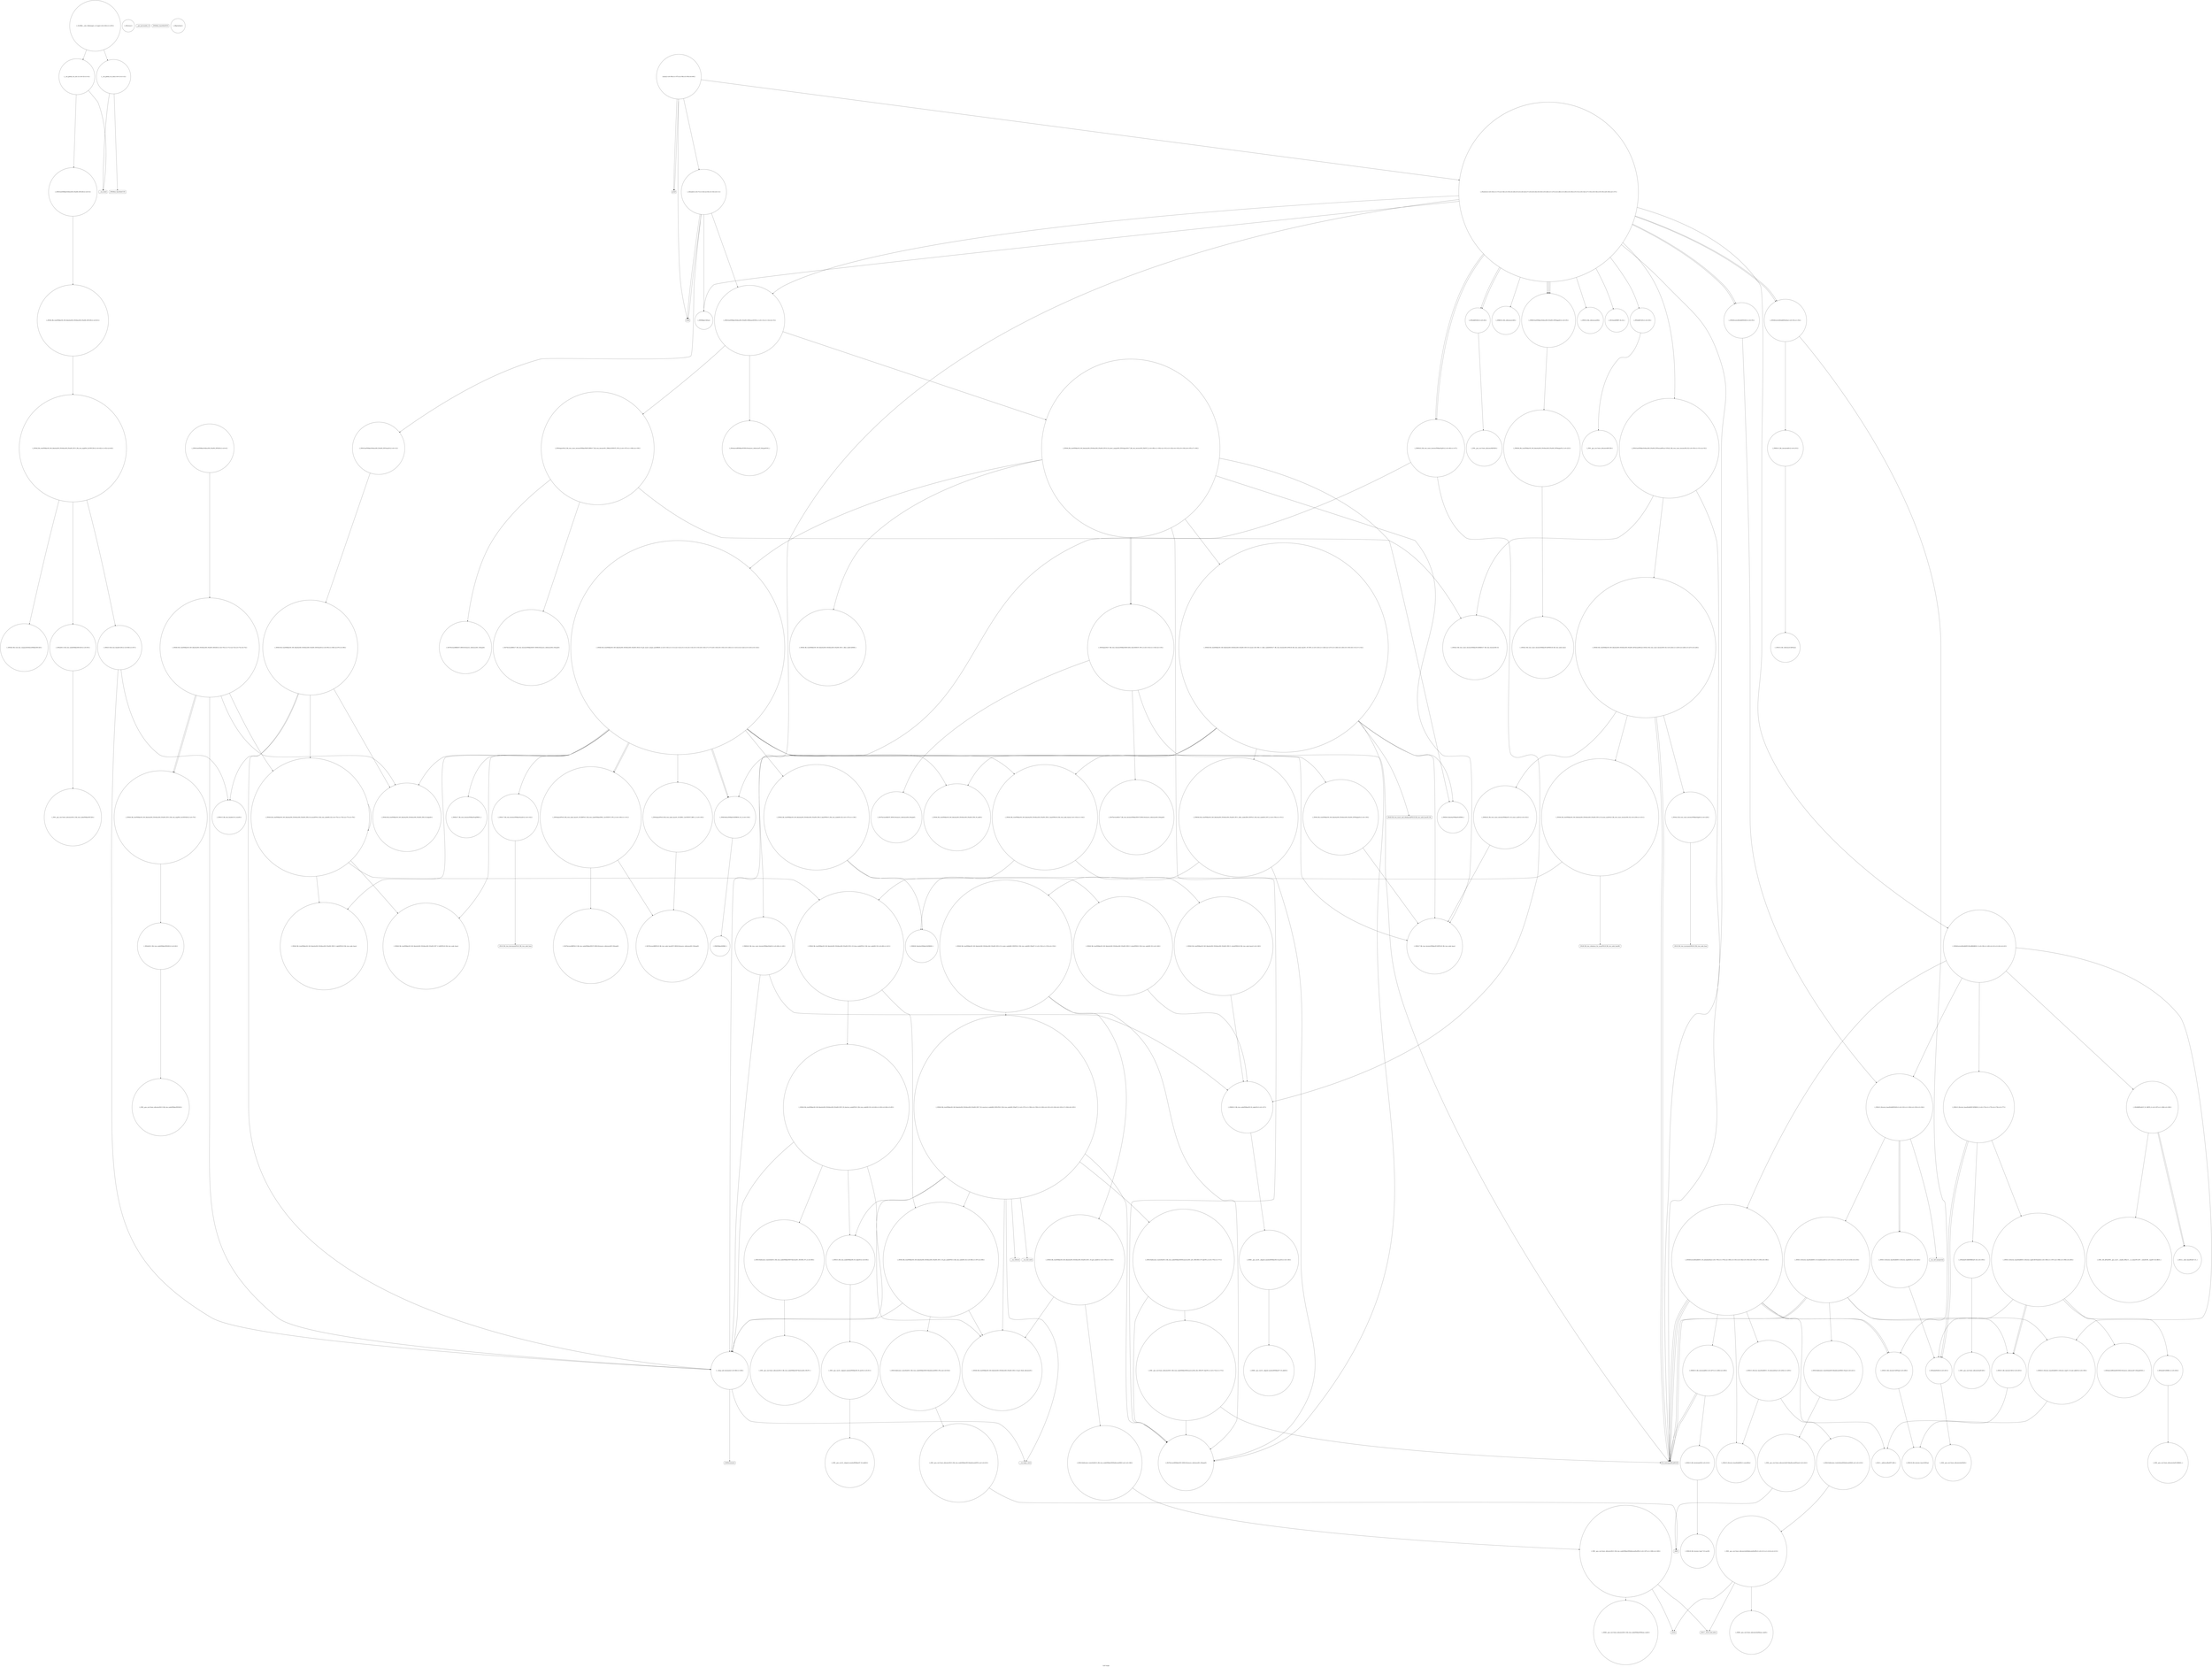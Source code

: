 digraph "Call Graph" {
	label="Call Graph";

	Node0x562db2951a70 [shape=record,shape=circle,label="{__cxx_global_var_init|{<s0>1|<s1>2}}"];
	Node0x562db2951a70:s0 -> Node0x562db2951af0[color=black];
	Node0x562db2951a70:s1 -> Node0x562db2c1e310[color=black];
	Node0x562db2c21eb0 [shape=record,shape=circle,label="{_ZNSt8_Rb_treeI5HikerS0_St9_IdentityIS0_ESt4lessIS0_ESaIS0_EE8_S_valueEPKSt18_Rb_tree_node_base|{<s0>149}}"];
	Node0x562db2c21eb0:s0 -> Node0x562db2c21bb0[color=black];
	Node0x562db2c1e510 [shape=record,shape=circle,label="{_Z4readv|{<s0>7|<s1>8|<s2>9|<s3>10|<s4>11}}"];
	Node0x562db2c1e510:s0 -> Node0x562db2c1e590[color=black];
	Node0x562db2c1e510:s1 -> Node0x562db2c1e610[color=black];
	Node0x562db2c1e510:s2 -> Node0x562db2c1e610[color=black];
	Node0x562db2c1e510:s3 -> Node0x562db2c1e710[color=black];
	Node0x562db2c1e510:s4 -> Node0x562db2c1e690[color=black];
	Node0x562db2c1fa10 [shape=record,shape=circle,label="{_ZN9__gnu_cxx13new_allocatorISt13_Rb_tree_nodeI5HikerEE8allocateEmPKv|{<s0>167|<s1>168|<s2>169}}"];
	Node0x562db2c1fa10:s0 -> Node0x562db2c1fa90[color=black];
	Node0x562db2c1fa10:s1 -> Node0x562db2c1fb10[color=black];
	Node0x562db2c1fa10:s2 -> Node0x562db2c1fb90[color=black];
	Node0x562db2c1e890 [shape=record,shape=circle,label="{_ZNSt6vectorIbSaIbEEC2EmRKbRKS0_|{<s0>39|<s1>40|<s2>41|<s3>42|<s4>43}}"];
	Node0x562db2c1e890:s0 -> Node0x562db2c20190[color=black];
	Node0x562db2c1e890:s1 -> Node0x562db2c20210[color=black];
	Node0x562db2c1e890:s2 -> Node0x562db2c20310[color=black];
	Node0x562db2c1e890:s3 -> Node0x562db2c20290[color=black];
	Node0x562db2c1e890:s4 -> Node0x562db2c20390[color=black];
	Node0x562db2c1fd90 [shape=record,shape=circle,label="{_ZN9__gnu_cxx13new_allocatorISt13_Rb_tree_nodeI5HikerEE9constructIS2_JS2_EEEvPT_DpOT0_|{<s0>172|<s1>173}}"];
	Node0x562db2c1fd90:s0 -> Node0x562db2c21430[color=black];
	Node0x562db2c1fd90:s1 -> Node0x562db2c1eb90[color=black];
	Node0x562db2c1ec10 [shape=record,shape=circle,label="{_ZNSt3setI5HikerSt4lessIS0_ESaIS0_EE5eraseB5cxx11ESt23_Rb_tree_const_iteratorIS0_E|{<s0>50|<s1>51|<s2>52}}"];
	Node0x562db2c1ec10:s0 -> Node0x562db2c1eb90[color=black];
	Node0x562db2c1ec10:s1 -> Node0x562db2c24ad0[color=black];
	Node0x562db2c1ec10:s2 -> Node0x562db2c1ff90[color=black];
	Node0x562db2c20110 [shape=record,shape=circle,label="{_ZN9__gnu_cxx13new_allocatorIbED2Ev}"];
	Node0x562db2c1ef90 [shape=record,shape=circle,label="{_Z6stressv}"];
	Node0x562db2c20490 [shape=record,shape=circle,label="{_ZNSt13_Bvector_baseISaIbEE13_Bvector_implC2EOSaImE|{<s0>196|<s1>197|<s2>198|<s3>199|<s4>200}}"];
	Node0x562db2c20490:s0 -> Node0x562db2c20610[color=black];
	Node0x562db2c20490:s1 -> Node0x562db2c20690[color=black];
	Node0x562db2c20490:s2 -> Node0x562db2c20710[color=black];
	Node0x562db2c20490:s3 -> Node0x562db2c20710[color=black];
	Node0x562db2c20490:s4 -> Node0x562db2c20510[color=black];
	Node0x562db2c1f310 [shape=record,shape=circle,label="{_ZNSt15_Rb_tree_headerC2Ev|{<s0>66|<s1>67}}"];
	Node0x562db2c1f310:s0 -> Node0x562db2c1f410[color=black];
	Node0x562db2c1f310:s1 -> Node0x562db2c1f490[color=black];
	Node0x562db2c20810 [shape=record,shape=circle,label="{_ZNSt18_Bit_iterator_baseC2EPmj}"];
	Node0x562db2c1f690 [shape=record,shape=circle,label="{_ZNSt8_Rb_treeI5HikerS0_St9_IdentityIS0_ESt4lessIS0_ESaIS0_EE8_M_eraseEPSt13_Rb_tree_nodeIS0_E|{<s0>75|<s1>76|<s2>77|<s3>78}}"];
	Node0x562db2c1f690:s0 -> Node0x562db2c1f810[color=black];
	Node0x562db2c1f690:s1 -> Node0x562db2c1f690[color=black];
	Node0x562db2c1f690:s2 -> Node0x562db2c1f890[color=black];
	Node0x562db2c1f690:s3 -> Node0x562db2c1f910[color=black];
	Node0x562db2c243d0 [shape=record,shape=circle,label="{_ZNSt16allocator_traitsISaImEE8allocateERS0_m|{<s0>210}}"];
	Node0x562db2c243d0:s0 -> Node0x562db2c24450[color=black];
	Node0x562db2c20a30 [shape=record,shape=circle,label="{_ZNSt8_Rb_treeI5HikerS0_St9_IdentityIS0_ESt4lessIS0_ESaIS0_EE11_M_put_nodeEPSt13_Rb_tree_nodeIS0_E|{<s0>86|<s1>87|<s2>88}}"];
	Node0x562db2c20a30:s0 -> Node0x562db2c20b30[color=black];
	Node0x562db2c20a30:s1 -> Node0x562db2c20db0[color=black];
	Node0x562db2c20a30:s2 -> Node0x562db2c1f490[color=black];
	Node0x562db2c24750 [shape=record,shape=circle,label="{_ZNSt13_Bvector_baseISaIbEE13_M_deallocateEv|{<s0>215|<s1>216|<s2>217|<s3>218|<s4>219}}"];
	Node0x562db2c24750:s0 -> Node0x562db2c20310[color=black];
	Node0x562db2c24750:s1 -> Node0x562db2c248d0[color=black];
	Node0x562db2c24750:s2 -> Node0x562db2c20710[color=black];
	Node0x562db2c24750:s3 -> Node0x562db2c1eb90[color=black];
	Node0x562db2c24750:s4 -> Node0x562db2c1eb90[color=black];
	Node0x562db2c20db0 [shape=record,shape=circle,label="{_ZNSt16allocator_traitsISaISt13_Rb_tree_nodeI5HikerEEE10deallocateERS3_PS2_m|{<s0>92}}"];
	Node0x562db2c20db0:s0 -> Node0x562db2c20e30[color=black];
	Node0x562db2c24ad0 [shape=record,shape=circle,label="{_ZNSt8_Rb_treeI5HikerS0_St9_IdentityIS0_ESt4lessIS0_ESaIS0_EE5eraseB5cxx11ESt23_Rb_tree_const_iteratorIS0_E|{<s0>224|<s1>225|<s2>226|<s3>227|<s4>228}}"];
	Node0x562db2c24ad0:s0 -> Node0x562db2c1eb90[color=black];
	Node0x562db2c24ad0:s1 -> Node0x562db2c24b50[color=black];
	Node0x562db2c24ad0:s2 -> Node0x562db2c1eb90[color=black];
	Node0x562db2c24ad0:s3 -> Node0x562db2c24bd0[color=black];
	Node0x562db2c24ad0:s4 -> Node0x562db2c24c50[color=black];
	Node0x562db2c21130 [shape=record,shape=circle,label="{_ZSt4moveIR5HikerEONSt16remove_referenceIT_E4typeEOS3_}"];
	Node0x562db2c24e50 [shape=record,shape=circle,label="{_ZNSt14_Bit_referenceC2EPmm}"];
	Node0x562db2c214b0 [shape=record,shape=circle,label="{_ZNSt4pairISt17_Rb_tree_iteratorI5HikerEbEC2IS2_bLb1EEEOT_OT0_|{<s0>133|<s1>134|<s2>135}}"];
	Node0x562db2c214b0:s0 -> Node0x562db2c1fe10[color=black];
	Node0x562db2c214b0:s1 -> Node0x562db2c1eb90[color=black];
	Node0x562db2c214b0:s2 -> Node0x562db2c1fe90[color=black];
	Node0x562db2c21830 [shape=record,shape=circle,label="{_ZNSt4pairIPSt18_Rb_tree_node_baseS1_EC2IRPSt13_Rb_tree_nodeI5HikerERS1_Lb1EEEOT_OT0_|{<s0>140|<s1>141}}"];
	Node0x562db2c21830:s0 -> Node0x562db2c21d30[color=black];
	Node0x562db2c21830:s1 -> Node0x562db2c21db0[color=black];
	Node0x562db2c21bb0 [shape=record,shape=circle,label="{_ZNKSt13_Rb_tree_nodeI5HikerE9_M_valptrEv|{<s0>147}}"];
	Node0x562db2c21bb0:s0 -> Node0x562db2c21c30[color=black];
	Node0x562db2951af0 [shape=record,shape=Mrecord,label="{_ZNSt8ios_base4InitC1Ev}"];
	Node0x562db2c21f30 [shape=record,shape=circle,label="{_ZNKSt8_Rb_treeI5HikerS0_St9_IdentityIS0_ESt4lessIS0_ESaIS0_EE11_Alloc_nodeclIS0_EEPSt13_Rb_tree_nodeIS0_EOT_|{<s0>150|<s1>151}}"];
	Node0x562db2c21f30:s0 -> Node0x562db2c21430[color=black];
	Node0x562db2c21f30:s1 -> Node0x562db2c22030[color=black];
	Node0x562db2c1e590 [shape=record,shape=circle,label="{_ZNSt3setI5HikerSt4lessIS0_ESaIS0_EE5clearEv|{<s0>12}}"];
	Node0x562db2c1e590:s0 -> Node0x562db2c21030[color=black];
	Node0x562db2c1fa90 [shape=record,shape=circle,label="{_ZNK9__gnu_cxx13new_allocatorISt13_Rb_tree_nodeI5HikerEE8max_sizeEv}"];
	Node0x562db2c1e910 [shape=record,shape=Mrecord,label="{__gxx_personality_v0}"];
	Node0x562db2c1fe10 [shape=record,shape=circle,label="{_ZSt7forwardISt17_Rb_tree_iteratorI5HikerEEOT_RNSt16remove_referenceIS3_E4typeE}"];
	Node0x562db2c1ec90 [shape=record,shape=circle,label="{_ZNSt6vectorIbSaIbEEixEm|{<s0>53|<s1>54}}"];
	Node0x562db2c1ec90:s0 -> Node0x562db2c242d0[color=black];
	Node0x562db2c1ec90:s1 -> Node0x562db2c24dd0[color=black];
	Node0x562db2c20190 [shape=record,shape=circle,label="{_ZNSt13_Bvector_baseISaIbEEC2ERKS0_|{<s0>174|<s1>175|<s2>176|<s3>177}}"];
	Node0x562db2c20190:s0 -> Node0x562db2c20410[color=black];
	Node0x562db2c20190:s1 -> Node0x562db2c20490[color=black];
	Node0x562db2c20190:s2 -> Node0x562db2c20510[color=black];
	Node0x562db2c20190:s3 -> Node0x562db2c20510[color=black];
	Node0x562db2c1f010 [shape=record,shape=circle,label="{main|{<s0>56|<s1>57|<s2>58|<s3>59|<s4>60}}"];
	Node0x562db2c1f010:s0 -> Node0x562db2c1e610[color=black];
	Node0x562db2c1f010:s1 -> Node0x562db2c1f090[color=black];
	Node0x562db2c1f010:s2 -> Node0x562db2c1e510[color=black];
	Node0x562db2c1f010:s3 -> Node0x562db2c1e790[color=black];
	Node0x562db2c1f010:s4 -> Node0x562db2c1f090[color=black];
	Node0x562db2c20510 [shape=record,shape=circle,label="{_ZNSaImED2Ev|{<s0>201}}"];
	Node0x562db2c20510:s0 -> Node0x562db2c20890[color=black];
	Node0x562db2c1f390 [shape=record,shape=circle,label="{_ZN9__gnu_cxx13new_allocatorISt13_Rb_tree_nodeI5HikerEEC2Ev}"];
	Node0x562db2c20890 [shape=record,shape=circle,label="{_ZN9__gnu_cxx13new_allocatorImED2Ev}"];
	Node0x562db2c1f710 [shape=record,shape=circle,label="{_ZNSt8_Rb_treeI5HikerS0_St9_IdentityIS0_ESt4lessIS0_ESaIS0_EE8_M_beginEv}"];
	Node0x562db2c24450 [shape=record,shape=circle,label="{_ZN9__gnu_cxx13new_allocatorImE8allocateEmPKv|{<s0>211|<s1>212|<s2>213}}"];
	Node0x562db2c24450:s0 -> Node0x562db2c244d0[color=black];
	Node0x562db2c24450:s1 -> Node0x562db2c1fb10[color=black];
	Node0x562db2c24450:s2 -> Node0x562db2c1fb90[color=black];
	Node0x562db2c20ab0 [shape=record,shape=circle,label="{_ZNSt16allocator_traitsISaISt13_Rb_tree_nodeI5HikerEEE7destroyIS1_EEvRS3_PT_|{<s0>89}}"];
	Node0x562db2c20ab0:s0 -> Node0x562db2c20c30[color=black];
	Node0x562db2c247d0 [shape=record,shape=circle,label="{_ZNSt13_Bvector_baseISaIbEE13_Bvector_implD2Ev|{<s0>220}}"];
	Node0x562db2c247d0:s0 -> Node0x562db2c20510[color=black];
	Node0x562db2c20e30 [shape=record,shape=circle,label="{_ZN9__gnu_cxx13new_allocatorISt13_Rb_tree_nodeI5HikerEE10deallocateEPS3_m|{<s0>93}}"];
	Node0x562db2c20e30:s0 -> Node0x562db2c20eb0[color=black];
	Node0x562db2c24b50 [shape=record,shape=circle,label="{_ZNSt23_Rb_tree_const_iteratorI5HikerEppEv|{<s0>229}}"];
	Node0x562db2c24b50:s0 -> Node0x562db2c24cd0[color=black];
	Node0x562db2c211b0 [shape=record,shape=circle,label="{_ZNSt4pairISt23_Rb_tree_const_iteratorI5HikerEbEC2IRSt17_Rb_tree_iteratorIS1_ERbLb1EEEOT_OT0_|{<s0>107|<s1>108|<s2>109}}"];
	Node0x562db2c211b0:s0 -> Node0x562db2c1ff10[color=black];
	Node0x562db2c211b0:s1 -> Node0x562db2c1ff90[color=black];
	Node0x562db2c211b0:s2 -> Node0x562db2c20010[color=black];
	Node0x562db2c24ed0 [shape=record,shape=circle,label="{_GLOBAL__sub_I_Belonogov_2_0.cpp|{<s0>234|<s1>235}}"];
	Node0x562db2c24ed0:s0 -> Node0x562db2951a70[color=black];
	Node0x562db2c24ed0:s1 -> Node0x562db2c1e390[color=black];
	Node0x562db2c21530 [shape=record,shape=circle,label="{_ZNSt17_Rb_tree_iteratorI5HikerEC2EPSt18_Rb_tree_node_base}"];
	Node0x562db2c218b0 [shape=record,shape=circle,label="{_ZNSt17_Rb_tree_iteratorI5HikerEmmEv|{<s0>142}}"];
	Node0x562db2c218b0:s0 -> Node0x562db2c21e30[color=black];
	Node0x562db2c21c30 [shape=record,shape=circle,label="{_ZNK9__gnu_cxx16__aligned_membufI5HikerE6_M_ptrEv|{<s0>148}}"];
	Node0x562db2c21c30:s0 -> Node0x562db2c21cb0[color=black];
	Node0x562db2c1e290 [shape=record,shape=Mrecord,label="{_ZNSt8ios_base4InitD1Ev}"];
	Node0x562db2c21fb0 [shape=record,shape=Mrecord,label="{_ZSt29_Rb_tree_insert_and_rebalancebPSt18_Rb_tree_node_baseS0_RS_}"];
	Node0x562db2c1e610 [shape=record,shape=Mrecord,label="{scanf}"];
	Node0x562db2c1fb10 [shape=record,shape=Mrecord,label="{_ZSt17__throw_bad_allocv}"];
	Node0x562db2c1e990 [shape=record,shape=circle,label="{_ZNSaIbED2Ev|{<s0>44}}"];
	Node0x562db2c1e990:s0 -> Node0x562db2c20110[color=black];
	Node0x562db2c1fe90 [shape=record,shape=circle,label="{_ZSt7forwardIbEOT_RNSt16remove_referenceIS0_E4typeE}"];
	Node0x562db2c1ed10 [shape=record,shape=circle,label="{_ZNKSt14_Bit_referencecvbEv}"];
	Node0x562db2c20210 [shape=record,shape=circle,label="{_ZNSt6vectorIbSaIbEE13_M_initializeEm|{<s0>178|<s1>179|<s2>180|<s3>181|<s4>182|<s5>183|<s6>184|<s7>185|<s8>186}}"];
	Node0x562db2c20210:s0 -> Node0x562db2c20910[color=black];
	Node0x562db2c20210:s1 -> Node0x562db2c241d0[color=black];
	Node0x562db2c20210:s2 -> Node0x562db2c24250[color=black];
	Node0x562db2c20210:s3 -> Node0x562db2c242d0[color=black];
	Node0x562db2c20210:s4 -> Node0x562db2c1eb90[color=black];
	Node0x562db2c20210:s5 -> Node0x562db2c242d0[color=black];
	Node0x562db2c20210:s6 -> Node0x562db2c1eb90[color=black];
	Node0x562db2c20210:s7 -> Node0x562db2c24350[color=black];
	Node0x562db2c20210:s8 -> Node0x562db2c1eb90[color=black];
	Node0x562db2c1f090 [shape=record,shape=Mrecord,label="{printf}"];
	Node0x562db2c20590 [shape=record,shape=circle,label="{_ZN9__gnu_cxx13new_allocatorImEC2Ev}"];
	Node0x562db2c1f410 [shape=record,shape=circle,label="{_ZNSt15_Rb_tree_header8_M_resetEv}"];
	Node0x562db2c20910 [shape=record,shape=circle,label="{_ZNSt13_Bvector_baseISaIbEE11_M_allocateEm|{<s0>204|<s1>205}}"];
	Node0x562db2c20910:s0 -> Node0x562db2c241d0[color=black];
	Node0x562db2c20910:s1 -> Node0x562db2c243d0[color=black];
	Node0x562db2c1f790 [shape=record,shape=circle,label="{_ZNSt8_Rb_treeI5HikerS0_St9_IdentityIS0_ESt4lessIS0_ESaIS0_EE13_Rb_tree_implIS4_Lb1EED2Ev|{<s0>79}}"];
	Node0x562db2c1f790:s0 -> Node0x562db2c20f30[color=black];
	Node0x562db2c244d0 [shape=record,shape=circle,label="{_ZNK9__gnu_cxx13new_allocatorImE8max_sizeEv}"];
	Node0x562db2c20b30 [shape=record,shape=circle,label="{_ZNSt8_Rb_treeI5HikerS0_St9_IdentityIS0_ESt4lessIS0_ESaIS0_EE21_M_get_Node_allocatorEv}"];
	Node0x562db2c24850 [shape=record,shape=Mrecord,label="{__cxa_call_unexpected}"];
	Node0x562db2c20eb0 [shape=record,shape=Mrecord,label="{_ZdlPv}"];
	Node0x562db2c24bd0 [shape=record,shape=circle,label="{_ZNSt8_Rb_treeI5HikerS0_St9_IdentityIS0_ESt4lessIS0_ESaIS0_EE12_M_erase_auxESt23_Rb_tree_const_iteratorIS0_E|{<s0>230|<s1>231}}"];
	Node0x562db2c24bd0:s0 -> Node0x562db2c24d50[color=black];
	Node0x562db2c24bd0:s1 -> Node0x562db2c1f910[color=black];
	Node0x562db2c21230 [shape=record,shape=circle,label="{_ZNSt8_Rb_treeI5HikerS0_St9_IdentityIS0_ESt4lessIS0_ESaIS0_EE24_M_get_insert_unique_posERKS0_|{<s0>110|<s1>111|<s2>112|<s3>113|<s4>114|<s5>115|<s6>116|<s7>117|<s8>118|<s9>119|<s10>120|<s11>121|<s12>122|<s13>123|<s14>124}}"];
	Node0x562db2c21230:s0 -> Node0x562db2c1f710[color=black];
	Node0x562db2c21230:s1 -> Node0x562db2c215b0[color=black];
	Node0x562db2c21230:s2 -> Node0x562db2c216b0[color=black];
	Node0x562db2c21230:s3 -> Node0x562db2c21630[color=black];
	Node0x562db2c21230:s4 -> Node0x562db2c1f890[color=black];
	Node0x562db2c21230:s5 -> Node0x562db2c1f810[color=black];
	Node0x562db2c21230:s6 -> Node0x562db2c21530[color=black];
	Node0x562db2c21230:s7 -> Node0x562db2c217b0[color=black];
	Node0x562db2c21230:s8 -> Node0x562db2c21730[color=black];
	Node0x562db2c21230:s9 -> Node0x562db2c21830[color=black];
	Node0x562db2c21230:s10 -> Node0x562db2c218b0[color=black];
	Node0x562db2c21230:s11 -> Node0x562db2c21930[color=black];
	Node0x562db2c21230:s12 -> Node0x562db2c21630[color=black];
	Node0x562db2c21230:s13 -> Node0x562db2c21830[color=black];
	Node0x562db2c21230:s14 -> Node0x562db2c219b0[color=black];
	Node0x562db2c215b0 [shape=record,shape=circle,label="{_ZNSt8_Rb_treeI5HikerS0_St9_IdentityIS0_ESt4lessIS0_ESaIS0_EE6_M_endEv}"];
	Node0x562db2c21930 [shape=record,shape=circle,label="{_ZNSt8_Rb_treeI5HikerS0_St9_IdentityIS0_ESt4lessIS0_ESaIS0_EE6_S_keyEPKSt18_Rb_tree_node_base|{<s0>143|<s1>144}}"];
	Node0x562db2c21930:s0 -> Node0x562db2c21eb0[color=black];
	Node0x562db2c21930:s1 -> Node0x562db2c21ab0[color=black];
	Node0x562db2c21cb0 [shape=record,shape=circle,label="{_ZNK9__gnu_cxx16__aligned_membufI5HikerE7_M_addrEv}"];
	Node0x562db2c1e310 [shape=record,shape=Mrecord,label="{__cxa_atexit}"];
	Node0x562db2c22030 [shape=record,shape=circle,label="{_ZNSt8_Rb_treeI5HikerS0_St9_IdentityIS0_ESt4lessIS0_ESaIS0_EE14_M_create_nodeIJS0_EEEPSt13_Rb_tree_nodeIS0_EDpOT_|{<s0>152|<s1>153|<s2>154}}"];
	Node0x562db2c22030:s0 -> Node0x562db2c220b0[color=black];
	Node0x562db2c22030:s1 -> Node0x562db2c21430[color=black];
	Node0x562db2c22030:s2 -> Node0x562db2c22130[color=black];
	Node0x562db2c1e690 [shape=record,shape=circle,label="{_ZNSt3setI5HikerSt4lessIS0_ESaIS0_EE6insertEOS0_|{<s0>13|<s1>14|<s2>15}}"];
	Node0x562db2c1e690:s0 -> Node0x562db2c21130[color=black];
	Node0x562db2c1e690:s1 -> Node0x562db2c210b0[color=black];
	Node0x562db2c1e690:s2 -> Node0x562db2c211b0[color=black];
	Node0x562db2c1fb90 [shape=record,shape=Mrecord,label="{_Znwm}"];
	Node0x562db2c1ea10 [shape=record,shape=circle,label="{_ZNKSt3setI5HikerSt4lessIS0_ESaIS0_EE5beginEv|{<s0>45}}"];
	Node0x562db2c1ea10:s0 -> Node0x562db2c249d0[color=black];
	Node0x562db2c1ff10 [shape=record,shape=circle,label="{_ZSt7forwardIRSt17_Rb_tree_iteratorI5HikerEEOT_RNSt16remove_referenceIS4_E4typeE}"];
	Node0x562db2c1ed90 [shape=record,shape=circle,label="{_ZNSt14_Bit_referenceaSEb}"];
	Node0x562db2c20290 [shape=record,shape=circle,label="{_ZSt4fillIPmiEvT_S1_RKT0_|{<s0>187|<s1>188|<s2>189}}"];
	Node0x562db2c20290:s0 -> Node0x562db2c246d0[color=black];
	Node0x562db2c20290:s1 -> Node0x562db2c246d0[color=black];
	Node0x562db2c20290:s2 -> Node0x562db2c24650[color=black];
	Node0x562db2c1f110 [shape=record,shape=circle,label="{_ZNSt8_Rb_treeI5HikerS0_St9_IdentityIS0_ESt4lessIS0_ESaIS0_EEC2Ev|{<s0>61}}"];
	Node0x562db2c1f110:s0 -> Node0x562db2c1f190[color=black];
	Node0x562db2c20610 [shape=record,shape=circle,label="{_ZSt4moveIRSaImEEONSt16remove_referenceIT_E4typeEOS3_}"];
	Node0x562db2c1f490 [shape=record,shape=circle,label="{__clang_call_terminate|{<s0>68|<s1>69}}"];
	Node0x562db2c1f490:s0 -> Node0x562db2c1f510[color=black];
	Node0x562db2c1f490:s1 -> Node0x562db2c1f590[color=black];
	Node0x562db2c241d0 [shape=record,shape=circle,label="{_ZNSt13_Bvector_baseISaIbEE8_S_nwordEm}"];
	Node0x562db2c1f810 [shape=record,shape=circle,label="{_ZNSt8_Rb_treeI5HikerS0_St9_IdentityIS0_ESt4lessIS0_ESaIS0_EE8_S_rightEPSt18_Rb_tree_node_base}"];
	Node0x562db2c24550 [shape=record,shape=circle,label="{_ZNSt13_Bit_iteratorpLEl|{<s0>214}}"];
	Node0x562db2c24550:s0 -> Node0x562db2c245d0[color=black];
	Node0x562db2c20bb0 [shape=record,shape=circle,label="{_ZNSt13_Rb_tree_nodeI5HikerE9_M_valptrEv|{<s0>90}}"];
	Node0x562db2c20bb0:s0 -> Node0x562db2c20cb0[color=black];
	Node0x562db2c248d0 [shape=record,shape=circle,label="{_ZNSt16allocator_traitsISaImEE10deallocateERS0_Pmm|{<s0>221}}"];
	Node0x562db2c248d0:s0 -> Node0x562db2c24950[color=black];
	Node0x562db2c20f30 [shape=record,shape=circle,label="{_ZNSaISt13_Rb_tree_nodeI5HikerEED2Ev|{<s0>94}}"];
	Node0x562db2c20f30:s0 -> Node0x562db2c20fb0[color=black];
	Node0x562db2c24c50 [shape=record,shape=circle,label="{_ZNKSt23_Rb_tree_const_iteratorI5HikerE13_M_const_castEv|{<s0>232}}"];
	Node0x562db2c24c50:s0 -> Node0x562db2c21530[color=black];
	Node0x562db2c212b0 [shape=record,shape=circle,label="{_ZNKSt9_IdentityI5HikerEclERS0_}"];
	Node0x562db2c21630 [shape=record,shape=circle,label="{_ZNKSt4lessI5HikerEclERKS0_S3_|{<s0>136}}"];
	Node0x562db2c21630:s0 -> Node0x562db2c21a30[color=black];
	Node0x562db2c219b0 [shape=record,shape=circle,label="{_ZNSt4pairIPSt18_Rb_tree_node_baseS1_EC2IRS1_Lb1EEEOT_RKS1_|{<s0>145}}"];
	Node0x562db2c219b0:s0 -> Node0x562db2c21db0[color=black];
	Node0x562db2c21d30 [shape=record,shape=circle,label="{_ZSt7forwardIRPSt13_Rb_tree_nodeI5HikerEEOT_RNSt16remove_referenceIS5_E4typeE}"];
	Node0x562db2c1e390 [shape=record,shape=circle,label="{__cxx_global_var_init.1|{<s0>3|<s1>4}}"];
	Node0x562db2c1e390:s0 -> Node0x562db2c1e410[color=black];
	Node0x562db2c1e390:s1 -> Node0x562db2c1e310[color=black];
	Node0x562db2c220b0 [shape=record,shape=circle,label="{_ZNSt8_Rb_treeI5HikerS0_St9_IdentityIS0_ESt4lessIS0_ESaIS0_EE11_M_get_nodeEv|{<s0>155|<s1>156}}"];
	Node0x562db2c220b0:s0 -> Node0x562db2c20b30[color=black];
	Node0x562db2c220b0:s1 -> Node0x562db2c1f990[color=black];
	Node0x562db2c1e710 [shape=record,shape=circle,label="{_ZN5HikerC2Exxi}"];
	Node0x562db2c1fc10 [shape=record,shape=circle,label="{_ZNSt16allocator_traitsISaISt13_Rb_tree_nodeI5HikerEEE9constructIS1_JS1_EEEvRS3_PT_DpOT0_|{<s0>170|<s1>171}}"];
	Node0x562db2c1fc10:s0 -> Node0x562db2c21430[color=black];
	Node0x562db2c1fc10:s1 -> Node0x562db2c1fd90[color=black];
	Node0x562db2c1ea90 [shape=record,shape=circle,label="{_ZNKSt23_Rb_tree_const_iteratorI5HikerEptEv|{<s0>46|<s1>47}}"];
	Node0x562db2c1ea90:s0 -> Node0x562db2c21bb0[color=black];
	Node0x562db2c1ea90:s1 -> Node0x562db2c1f490[color=black];
	Node0x562db2c1ff90 [shape=record,shape=circle,label="{_ZNSt23_Rb_tree_const_iteratorI5HikerEC2ERKSt17_Rb_tree_iteratorIS0_E}"];
	Node0x562db2c1ee10 [shape=record,shape=circle,label="{_ZSt3minIiERKT_S2_S2_}"];
	Node0x562db2c20310 [shape=record,shape=circle,label="{_ZNKSt13_Bvector_baseISaIbEE13_Bvector_impl11_M_end_addrEv|{<s0>190}}"];
	Node0x562db2c20310:s0 -> Node0x562db2c24250[color=black];
	Node0x562db2c1f190 [shape=record,shape=circle,label="{_ZNSt8_Rb_treeI5HikerS0_St9_IdentityIS0_ESt4lessIS0_ESaIS0_EE13_Rb_tree_implIS4_Lb1EEC2Ev|{<s0>62|<s1>63|<s2>64}}"];
	Node0x562db2c1f190:s0 -> Node0x562db2c1f210[color=black];
	Node0x562db2c1f190:s1 -> Node0x562db2c1f290[color=black];
	Node0x562db2c1f190:s2 -> Node0x562db2c1f310[color=black];
	Node0x562db2c20690 [shape=record,shape=circle,label="{_ZNSaImEC2ERKS_|{<s0>202}}"];
	Node0x562db2c20690:s0 -> Node0x562db2c20790[color=black];
	Node0x562db2c1f510 [shape=record,shape=Mrecord,label="{__cxa_begin_catch}"];
	Node0x562db2c24250 [shape=record,shape=circle,label="{_ZSt11__addressofImEPT_RS0_}"];
	Node0x562db2c1f890 [shape=record,shape=circle,label="{_ZNSt8_Rb_treeI5HikerS0_St9_IdentityIS0_ESt4lessIS0_ESaIS0_EE7_S_leftEPSt18_Rb_tree_node_base}"];
	Node0x562db2c245d0 [shape=record,shape=circle,label="{_ZNSt18_Bit_iterator_base7_M_incrEl}"];
	Node0x562db2c20c30 [shape=record,shape=circle,label="{_ZN9__gnu_cxx13new_allocatorISt13_Rb_tree_nodeI5HikerEE7destroyIS2_EEvPT_}"];
	Node0x562db2c24950 [shape=record,shape=circle,label="{_ZN9__gnu_cxx13new_allocatorImE10deallocateEPmm|{<s0>222}}"];
	Node0x562db2c24950:s0 -> Node0x562db2c20eb0[color=black];
	Node0x562db2c20fb0 [shape=record,shape=circle,label="{_ZN9__gnu_cxx13new_allocatorISt13_Rb_tree_nodeI5HikerEED2Ev}"];
	Node0x562db2c24cd0 [shape=record,shape=Mrecord,label="{_ZSt18_Rb_tree_incrementPKSt18_Rb_tree_node_base}"];
	Node0x562db2c21330 [shape=record,shape=circle,label="{_ZNSt8_Rb_treeI5HikerS0_St9_IdentityIS0_ESt4lessIS0_ESaIS0_EE11_Alloc_nodeC2ERS6_}"];
	Node0x562db2c216b0 [shape=record,shape=circle,label="{_ZNSt8_Rb_treeI5HikerS0_St9_IdentityIS0_ESt4lessIS0_ESaIS0_EE6_S_keyEPKSt13_Rb_tree_nodeIS0_E|{<s0>137|<s1>138}}"];
	Node0x562db2c216b0:s0 -> Node0x562db2c21b30[color=black];
	Node0x562db2c216b0:s1 -> Node0x562db2c21ab0[color=black];
	Node0x562db2c21a30 [shape=record,shape=circle,label="{_ZNK5HikerltERKS_}"];
	Node0x562db2c21db0 [shape=record,shape=circle,label="{_ZSt7forwardIRPSt18_Rb_tree_node_baseEOT_RNSt16remove_referenceIS3_E4typeE}"];
	Node0x562db2c1e410 [shape=record,shape=circle,label="{_ZNSt3setI5HikerSt4lessIS0_ESaIS0_EEC2Ev|{<s0>5}}"];
	Node0x562db2c1e410:s0 -> Node0x562db2c1f110[color=black];
	Node0x562db2c22130 [shape=record,shape=circle,label="{_ZNSt8_Rb_treeI5HikerS0_St9_IdentityIS0_ESt4lessIS0_ESaIS0_EE17_M_construct_nodeIJS0_EEEvPSt13_Rb_tree_nodeIS0_EDpOT_|{<s0>157|<s1>158|<s2>159|<s3>160|<s4>161|<s5>162|<s6>163|<s7>164|<s8>165}}"];
	Node0x562db2c22130:s0 -> Node0x562db2c20b30[color=black];
	Node0x562db2c22130:s1 -> Node0x562db2c20bb0[color=black];
	Node0x562db2c22130:s2 -> Node0x562db2c21430[color=black];
	Node0x562db2c22130:s3 -> Node0x562db2c1fc10[color=black];
	Node0x562db2c22130:s4 -> Node0x562db2c1f510[color=black];
	Node0x562db2c22130:s5 -> Node0x562db2c20a30[color=black];
	Node0x562db2c22130:s6 -> Node0x562db2c1fc90[color=black];
	Node0x562db2c22130:s7 -> Node0x562db2c1fd10[color=black];
	Node0x562db2c22130:s8 -> Node0x562db2c1f490[color=black];
	Node0x562db2c1e790 [shape=record,shape=circle,label="{_Z5solvev|{<s0>16|<s1>17|<s2>18|<s3>19|<s4>20|<s5>21|<s6>22|<s7>23|<s8>24|<s9>25|<s10>26|<s11>27|<s12>28|<s13>29|<s14>30|<s15>31|<s16>32|<s17>33|<s18>34|<s19>35|<s20>36|<s21>37}}"];
	Node0x562db2c1e790:s0 -> Node0x562db2c1e810[color=black];
	Node0x562db2c1e790:s1 -> Node0x562db2c1e890[color=black];
	Node0x562db2c1e790:s2 -> Node0x562db2c1e990[color=black];
	Node0x562db2c1e790:s3 -> Node0x562db2c1ea10[color=black];
	Node0x562db2c1e790:s4 -> Node0x562db2c1ea90[color=black];
	Node0x562db2c1e790:s5 -> Node0x562db2c1ea10[color=black];
	Node0x562db2c1e790:s6 -> Node0x562db2c1ea90[color=black];
	Node0x562db2c1e790:s7 -> Node0x562db2c1ea10[color=black];
	Node0x562db2c1e790:s8 -> Node0x562db2c1eb10[color=black];
	Node0x562db2c1e790:s9 -> Node0x562db2c1eb90[color=black];
	Node0x562db2c1e790:s10 -> Node0x562db2c1ea10[color=black];
	Node0x562db2c1e790:s11 -> Node0x562db2c1ec10[color=black];
	Node0x562db2c1e790:s12 -> Node0x562db2c1ec90[color=black];
	Node0x562db2c1e790:s13 -> Node0x562db2c1ed10[color=black];
	Node0x562db2c1e790:s14 -> Node0x562db2c1ec90[color=black];
	Node0x562db2c1e790:s15 -> Node0x562db2c1ed90[color=black];
	Node0x562db2c1e790:s16 -> Node0x562db2c1e990[color=black];
	Node0x562db2c1e790:s17 -> Node0x562db2c1ee90[color=black];
	Node0x562db2c1e790:s18 -> Node0x562db2c1e710[color=black];
	Node0x562db2c1e790:s19 -> Node0x562db2c1e690[color=black];
	Node0x562db2c1e790:s20 -> Node0x562db2c1ee10[color=black];
	Node0x562db2c1e790:s21 -> Node0x562db2c1ee90[color=black];
	Node0x562db2c1fc90 [shape=record,shape=Mrecord,label="{__cxa_rethrow}"];
	Node0x562db2c1eb10 [shape=record,shape=circle,label="{_ZNKSt23_Rb_tree_const_iteratorI5HikerEdeEv|{<s0>48|<s1>49}}"];
	Node0x562db2c1eb10:s0 -> Node0x562db2c21bb0[color=black];
	Node0x562db2c1eb10:s1 -> Node0x562db2c1f490[color=black];
	Node0x562db2c20010 [shape=record,shape=circle,label="{_ZSt7forwardIRbEOT_RNSt16remove_referenceIS1_E4typeE}"];
	Node0x562db2c1ee90 [shape=record,shape=circle,label="{_ZNSt6vectorIbSaIbEED2Ev|{<s0>55}}"];
	Node0x562db2c1ee90:s0 -> Node0x562db2c20390[color=black];
	Node0x562db2c20390 [shape=record,shape=circle,label="{_ZNSt13_Bvector_baseISaIbEED2Ev|{<s0>191|<s1>192|<s2>193|<s3>194}}"];
	Node0x562db2c20390:s0 -> Node0x562db2c24750[color=black];
	Node0x562db2c20390:s1 -> Node0x562db2c247d0[color=black];
	Node0x562db2c20390:s2 -> Node0x562db2c247d0[color=black];
	Node0x562db2c20390:s3 -> Node0x562db2c24850[color=black];
	Node0x562db2c1f210 [shape=record,shape=circle,label="{_ZNSaISt13_Rb_tree_nodeI5HikerEEC2Ev|{<s0>65}}"];
	Node0x562db2c1f210:s0 -> Node0x562db2c1f390[color=black];
	Node0x562db2c20710 [shape=record,shape=circle,label="{_ZNSt13_Bit_iteratorC2Ev|{<s0>203}}"];
	Node0x562db2c20710:s0 -> Node0x562db2c20810[color=black];
	Node0x562db2c1f590 [shape=record,shape=Mrecord,label="{_ZSt9terminatev}"];
	Node0x562db2c242d0 [shape=record,shape=circle,label="{_ZNSt13_Bit_iteratorC2EPmj|{<s0>206}}"];
	Node0x562db2c242d0:s0 -> Node0x562db2c20810[color=black];
	Node0x562db2c1f910 [shape=record,shape=circle,label="{_ZNSt8_Rb_treeI5HikerS0_St9_IdentityIS0_ESt4lessIS0_ESaIS0_EE12_M_drop_nodeEPSt13_Rb_tree_nodeIS0_E|{<s0>80|<s1>81}}"];
	Node0x562db2c1f910:s0 -> Node0x562db2c209b0[color=black];
	Node0x562db2c1f910:s1 -> Node0x562db2c20a30[color=black];
	Node0x562db2c24650 [shape=record,shape=circle,label="{_ZSt8__fill_aIPmiEN9__gnu_cxx11__enable_ifIXsr11__is_scalarIT0_EE7__valueEvE6__typeET_S6_RKS3_}"];
	Node0x562db2c20cb0 [shape=record,shape=circle,label="{_ZN9__gnu_cxx16__aligned_membufI5HikerE6_M_ptrEv|{<s0>91}}"];
	Node0x562db2c20cb0:s0 -> Node0x562db2c20d30[color=black];
	Node0x562db2c249d0 [shape=record,shape=circle,label="{_ZNKSt8_Rb_treeI5HikerS0_St9_IdentityIS0_ESt4lessIS0_ESaIS0_EE5beginEv|{<s0>223}}"];
	Node0x562db2c249d0:s0 -> Node0x562db2c24a50[color=black];
	Node0x562db2c21030 [shape=record,shape=circle,label="{_ZNSt8_Rb_treeI5HikerS0_St9_IdentityIS0_ESt4lessIS0_ESaIS0_EE5clearEv|{<s0>95|<s1>96|<s2>97|<s3>98}}"];
	Node0x562db2c21030:s0 -> Node0x562db2c1f710[color=black];
	Node0x562db2c21030:s1 -> Node0x562db2c1f690[color=black];
	Node0x562db2c21030:s2 -> Node0x562db2c1f410[color=black];
	Node0x562db2c21030:s3 -> Node0x562db2c1f490[color=black];
	Node0x562db2c24d50 [shape=record,shape=Mrecord,label="{_ZSt28_Rb_tree_rebalance_for_erasePSt18_Rb_tree_node_baseRS_}"];
	Node0x562db2c213b0 [shape=record,shape=circle,label="{_ZNSt8_Rb_treeI5HikerS0_St9_IdentityIS0_ESt4lessIS0_ESaIS0_EE10_M_insert_IS0_NS6_11_Alloc_nodeEEESt17_Rb_tree_iteratorIS0_EPSt18_Rb_tree_node_baseSC_OT_RT0_|{<s0>125|<s1>126|<s2>127|<s3>128|<s4>129|<s5>130|<s6>131|<s7>132}}"];
	Node0x562db2c213b0:s0 -> Node0x562db2c215b0[color=black];
	Node0x562db2c213b0:s1 -> Node0x562db2c212b0[color=black];
	Node0x562db2c213b0:s2 -> Node0x562db2c21930[color=black];
	Node0x562db2c213b0:s3 -> Node0x562db2c21630[color=black];
	Node0x562db2c213b0:s4 -> Node0x562db2c21430[color=black];
	Node0x562db2c213b0:s5 -> Node0x562db2c21f30[color=black];
	Node0x562db2c213b0:s6 -> Node0x562db2c21fb0[color=black];
	Node0x562db2c213b0:s7 -> Node0x562db2c21530[color=black];
	Node0x562db2c21730 [shape=record,shape=circle,label="{_ZNKSt17_Rb_tree_iteratorI5HikerEeqERKS1_}"];
	Node0x562db2c21ab0 [shape=record,shape=circle,label="{_ZNKSt9_IdentityI5HikerEclERKS0_}"];
	Node0x562db2c21e30 [shape=record,shape=Mrecord,label="{_ZSt18_Rb_tree_decrementPSt18_Rb_tree_node_base}"];
	Node0x562db2c1e490 [shape=record,shape=circle,label="{_ZNSt3setI5HikerSt4lessIS0_ESaIS0_EED2Ev|{<s0>6}}"];
	Node0x562db2c1e490:s0 -> Node0x562db2c1f610[color=black];
	Node0x562db2c1f990 [shape=record,shape=circle,label="{_ZNSt16allocator_traitsISaISt13_Rb_tree_nodeI5HikerEEE8allocateERS3_m|{<s0>166}}"];
	Node0x562db2c1f990:s0 -> Node0x562db2c1fa10[color=black];
	Node0x562db2c1e810 [shape=record,shape=circle,label="{_ZNSaIbEC2Ev|{<s0>38}}"];
	Node0x562db2c1e810:s0 -> Node0x562db2c20090[color=black];
	Node0x562db2c1fd10 [shape=record,shape=Mrecord,label="{__cxa_end_catch}"];
	Node0x562db2c1eb90 [shape=record,shape=Mrecord,label="{llvm.memcpy.p0i8.p0i8.i64}"];
	Node0x562db2c20090 [shape=record,shape=circle,label="{_ZN9__gnu_cxx13new_allocatorIbEC2Ev}"];
	Node0x562db2c1ef10 [shape=record,shape=circle,label="{_Z8printAnsv}"];
	Node0x562db2c20410 [shape=record,shape=circle,label="{_ZNSaImEC2IbEERKSaIT_E|{<s0>195}}"];
	Node0x562db2c20410:s0 -> Node0x562db2c20590[color=black];
	Node0x562db2c1f290 [shape=record,shape=circle,label="{_ZNSt20_Rb_tree_key_compareISt4lessI5HikerEEC2Ev}"];
	Node0x562db2c20790 [shape=record,shape=circle,label="{_ZN9__gnu_cxx13new_allocatorImEC2ERKS1_}"];
	Node0x562db2c1f610 [shape=record,shape=circle,label="{_ZNSt8_Rb_treeI5HikerS0_St9_IdentityIS0_ESt4lessIS0_ESaIS0_EED2Ev|{<s0>70|<s1>71|<s2>72|<s3>73|<s4>74}}"];
	Node0x562db2c1f610:s0 -> Node0x562db2c1f710[color=black];
	Node0x562db2c1f610:s1 -> Node0x562db2c1f690[color=black];
	Node0x562db2c1f610:s2 -> Node0x562db2c1f790[color=black];
	Node0x562db2c1f610:s3 -> Node0x562db2c1f790[color=black];
	Node0x562db2c1f610:s4 -> Node0x562db2c1f490[color=black];
	Node0x562db2c24350 [shape=record,shape=circle,label="{_ZNKSt13_Bit_iteratorplEl|{<s0>207|<s1>208|<s2>209}}"];
	Node0x562db2c24350:s0 -> Node0x562db2c1eb90[color=black];
	Node0x562db2c24350:s1 -> Node0x562db2c24550[color=black];
	Node0x562db2c24350:s2 -> Node0x562db2c1eb90[color=black];
	Node0x562db2c209b0 [shape=record,shape=circle,label="{_ZNSt8_Rb_treeI5HikerS0_St9_IdentityIS0_ESt4lessIS0_ESaIS0_EE15_M_destroy_nodeEPSt13_Rb_tree_nodeIS0_E|{<s0>82|<s1>83|<s2>84|<s3>85}}"];
	Node0x562db2c209b0:s0 -> Node0x562db2c20b30[color=black];
	Node0x562db2c209b0:s1 -> Node0x562db2c20bb0[color=black];
	Node0x562db2c209b0:s2 -> Node0x562db2c20ab0[color=black];
	Node0x562db2c209b0:s3 -> Node0x562db2c1f490[color=black];
	Node0x562db2c246d0 [shape=record,shape=circle,label="{_ZSt12__niter_baseIPmET_S1_}"];
	Node0x562db2c20d30 [shape=record,shape=circle,label="{_ZN9__gnu_cxx16__aligned_membufI5HikerE7_M_addrEv}"];
	Node0x562db2c24a50 [shape=record,shape=circle,label="{_ZNSt23_Rb_tree_const_iteratorI5HikerEC2EPKSt18_Rb_tree_node_base}"];
	Node0x562db2c210b0 [shape=record,shape=circle,label="{_ZNSt8_Rb_treeI5HikerS0_St9_IdentityIS0_ESt4lessIS0_ESaIS0_EE16_M_insert_uniqueIS0_EESt4pairISt17_Rb_tree_iteratorIS0_EbEOT_|{<s0>99|<s1>100|<s2>101|<s3>102|<s4>103|<s5>104|<s6>105|<s7>106}}"];
	Node0x562db2c210b0:s0 -> Node0x562db2c212b0[color=black];
	Node0x562db2c210b0:s1 -> Node0x562db2c21230[color=black];
	Node0x562db2c210b0:s2 -> Node0x562db2c21330[color=black];
	Node0x562db2c210b0:s3 -> Node0x562db2c21430[color=black];
	Node0x562db2c210b0:s4 -> Node0x562db2c213b0[color=black];
	Node0x562db2c210b0:s5 -> Node0x562db2c214b0[color=black];
	Node0x562db2c210b0:s6 -> Node0x562db2c21530[color=black];
	Node0x562db2c210b0:s7 -> Node0x562db2c214b0[color=black];
	Node0x562db2c24dd0 [shape=record,shape=circle,label="{_ZNKSt13_Bit_iteratordeEv|{<s0>233}}"];
	Node0x562db2c24dd0:s0 -> Node0x562db2c24e50[color=black];
	Node0x562db2c21430 [shape=record,shape=circle,label="{_ZSt7forwardI5HikerEOT_RNSt16remove_referenceIS1_E4typeE}"];
	Node0x562db2c217b0 [shape=record,shape=circle,label="{_ZNSt8_Rb_treeI5HikerS0_St9_IdentityIS0_ESt4lessIS0_ESaIS0_EE5beginEv|{<s0>139}}"];
	Node0x562db2c217b0:s0 -> Node0x562db2c21530[color=black];
	Node0x562db2c21b30 [shape=record,shape=circle,label="{_ZNSt8_Rb_treeI5HikerS0_St9_IdentityIS0_ESt4lessIS0_ESaIS0_EE8_S_valueEPKSt13_Rb_tree_nodeIS0_E|{<s0>146}}"];
	Node0x562db2c21b30:s0 -> Node0x562db2c21bb0[color=black];
}
